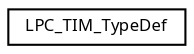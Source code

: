 digraph "Graphical Class Hierarchy"
{
  edge [fontname="Sans",fontsize="8",labelfontname="Sans",labelfontsize="8"];
  node [fontname="Sans",fontsize="8",shape=record];
  rankdir="LR";
  Node1 [label="LPC_TIM_TypeDef",height=0.2,width=0.4,color="black", fillcolor="white", style="filled",URL="$struct_l_p_c___t_i_m___type_def.html",tooltip="Timer (TIM) register structure definition. "];
}
